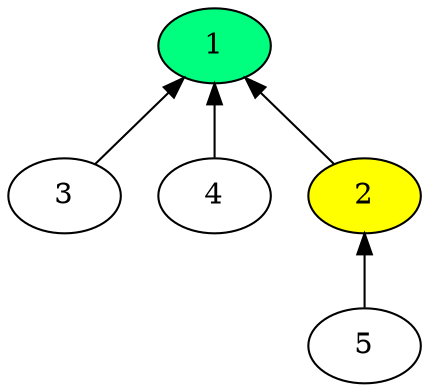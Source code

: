 digraph time_source_tree {
  rankdir="BT";
  "2" -> "1";
  "3" -> "1";
  "4" -> "1";
  "5" -> "2";
  "1" [fillcolor="yellow" style="filled"];
  "2" [fillcolor="yellow" style="filled"];
  "1" [rank="source" fillcolor="#00FF7F" style="filled"];
}
